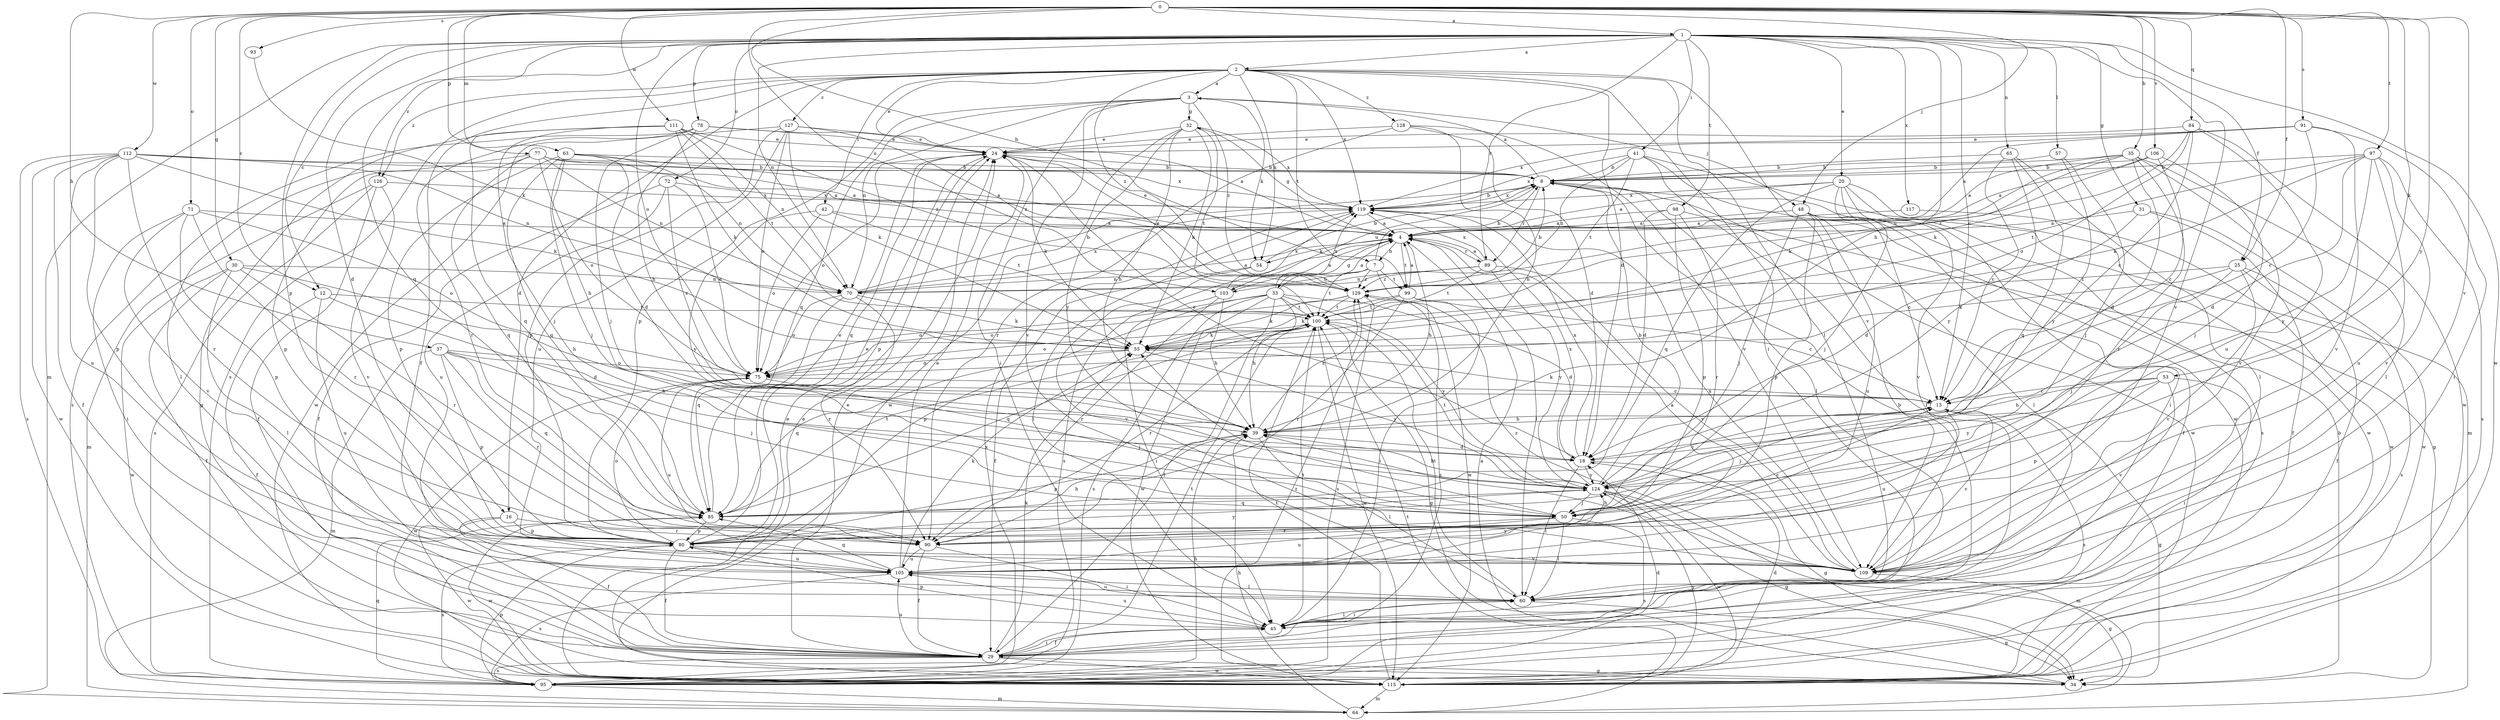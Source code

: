 strict digraph  {
0;
1;
2;
3;
4;
7;
8;
12;
13;
16;
18;
20;
24;
25;
29;
30;
31;
32;
33;
34;
35;
37;
39;
41;
42;
45;
48;
50;
53;
54;
55;
57;
60;
63;
64;
65;
70;
71;
72;
75;
77;
78;
80;
84;
85;
89;
90;
91;
93;
95;
97;
98;
99;
100;
103;
105;
106;
109;
111;
112;
115;
117;
119;
124;
126;
127;
128;
129;
0 -> 1  [label=a];
0 -> 7  [label=b];
0 -> 12  [label=c];
0 -> 25  [label=f];
0 -> 30  [label=g];
0 -> 35  [label=h];
0 -> 37  [label=h];
0 -> 48  [label=j];
0 -> 53  [label=k];
0 -> 63  [label=m];
0 -> 71  [label=o];
0 -> 77  [label=p];
0 -> 84  [label=q];
0 -> 91  [label=s];
0 -> 93  [label=s];
0 -> 97  [label=t];
0 -> 103  [label=u];
0 -> 106  [label=v];
0 -> 109  [label=v];
0 -> 111  [label=w];
0 -> 112  [label=w];
0 -> 124  [label=y];
1 -> 2  [label=a];
1 -> 12  [label=c];
1 -> 13  [label=c];
1 -> 16  [label=d];
1 -> 20  [label=e];
1 -> 25  [label=f];
1 -> 31  [label=g];
1 -> 39  [label=h];
1 -> 41  [label=i];
1 -> 57  [label=l];
1 -> 64  [label=m];
1 -> 65  [label=n];
1 -> 70  [label=n];
1 -> 72  [label=o];
1 -> 75  [label=o];
1 -> 78  [label=p];
1 -> 80  [label=p];
1 -> 85  [label=q];
1 -> 89  [label=r];
1 -> 98  [label=t];
1 -> 109  [label=v];
1 -> 115  [label=w];
1 -> 117  [label=x];
1 -> 126  [label=z];
2 -> 3  [label=a];
2 -> 16  [label=d];
2 -> 18  [label=d];
2 -> 24  [label=e];
2 -> 29  [label=f];
2 -> 42  [label=i];
2 -> 45  [label=i];
2 -> 54  [label=k];
2 -> 60  [label=l];
2 -> 95  [label=s];
2 -> 99  [label=t];
2 -> 109  [label=v];
2 -> 119  [label=x];
2 -> 126  [label=z];
2 -> 127  [label=z];
2 -> 128  [label=z];
2 -> 129  [label=z];
3 -> 32  [label=g];
3 -> 45  [label=i];
3 -> 48  [label=j];
3 -> 54  [label=k];
3 -> 70  [label=n];
3 -> 80  [label=p];
3 -> 85  [label=q];
3 -> 109  [label=v];
3 -> 129  [label=z];
4 -> 7  [label=b];
4 -> 24  [label=e];
4 -> 32  [label=g];
4 -> 33  [label=g];
4 -> 39  [label=h];
4 -> 54  [label=k];
4 -> 60  [label=l];
4 -> 89  [label=r];
4 -> 95  [label=s];
4 -> 99  [label=t];
7 -> 8  [label=b];
7 -> 70  [label=n];
7 -> 99  [label=t];
7 -> 100  [label=t];
7 -> 103  [label=u];
7 -> 115  [label=w];
7 -> 129  [label=z];
8 -> 3  [label=a];
8 -> 60  [label=l];
8 -> 89  [label=r];
8 -> 103  [label=u];
8 -> 115  [label=w];
8 -> 119  [label=x];
12 -> 18  [label=d];
12 -> 29  [label=f];
12 -> 100  [label=t];
12 -> 105  [label=u];
13 -> 34  [label=g];
13 -> 39  [label=h];
13 -> 50  [label=j];
13 -> 55  [label=k];
13 -> 95  [label=s];
13 -> 105  [label=u];
16 -> 29  [label=f];
16 -> 80  [label=p];
16 -> 90  [label=r];
16 -> 115  [label=w];
18 -> 24  [label=e];
18 -> 34  [label=g];
18 -> 60  [label=l];
18 -> 119  [label=x];
18 -> 124  [label=y];
20 -> 4  [label=a];
20 -> 45  [label=i];
20 -> 50  [label=j];
20 -> 85  [label=q];
20 -> 95  [label=s];
20 -> 109  [label=v];
20 -> 115  [label=w];
20 -> 119  [label=x];
24 -> 8  [label=b];
24 -> 55  [label=k];
24 -> 75  [label=o];
24 -> 80  [label=p];
24 -> 85  [label=q];
25 -> 29  [label=f];
25 -> 50  [label=j];
25 -> 55  [label=k];
25 -> 95  [label=s];
25 -> 109  [label=v];
25 -> 129  [label=z];
29 -> 24  [label=e];
29 -> 34  [label=g];
29 -> 45  [label=i];
29 -> 55  [label=k];
29 -> 95  [label=s];
29 -> 100  [label=t];
29 -> 105  [label=u];
29 -> 115  [label=w];
29 -> 129  [label=z];
30 -> 29  [label=f];
30 -> 39  [label=h];
30 -> 60  [label=l];
30 -> 70  [label=n];
30 -> 90  [label=r];
30 -> 115  [label=w];
31 -> 4  [label=a];
31 -> 18  [label=d];
31 -> 29  [label=f];
31 -> 115  [label=w];
32 -> 24  [label=e];
32 -> 39  [label=h];
32 -> 55  [label=k];
32 -> 100  [label=t];
32 -> 115  [label=w];
32 -> 119  [label=x];
32 -> 124  [label=y];
33 -> 4  [label=a];
33 -> 18  [label=d];
33 -> 29  [label=f];
33 -> 39  [label=h];
33 -> 75  [label=o];
33 -> 80  [label=p];
33 -> 95  [label=s];
33 -> 100  [label=t];
33 -> 115  [label=w];
33 -> 119  [label=x];
33 -> 124  [label=y];
34 -> 4  [label=a];
34 -> 8  [label=b];
34 -> 24  [label=e];
35 -> 4  [label=a];
35 -> 8  [label=b];
35 -> 18  [label=d];
35 -> 55  [label=k];
35 -> 60  [label=l];
35 -> 70  [label=n];
35 -> 90  [label=r];
35 -> 109  [label=v];
37 -> 39  [label=h];
37 -> 50  [label=j];
37 -> 64  [label=m];
37 -> 75  [label=o];
37 -> 80  [label=p];
37 -> 85  [label=q];
37 -> 90  [label=r];
39 -> 18  [label=d];
39 -> 60  [label=l];
39 -> 80  [label=p];
39 -> 129  [label=z];
41 -> 8  [label=b];
41 -> 29  [label=f];
41 -> 64  [label=m];
41 -> 100  [label=t];
41 -> 115  [label=w];
41 -> 119  [label=x];
41 -> 129  [label=z];
42 -> 4  [label=a];
42 -> 75  [label=o];
42 -> 100  [label=t];
42 -> 124  [label=y];
45 -> 8  [label=b];
45 -> 29  [label=f];
45 -> 60  [label=l];
45 -> 80  [label=p];
45 -> 100  [label=t];
45 -> 105  [label=u];
48 -> 4  [label=a];
48 -> 13  [label=c];
48 -> 29  [label=f];
48 -> 50  [label=j];
48 -> 60  [label=l];
48 -> 80  [label=p];
48 -> 105  [label=u];
50 -> 55  [label=k];
50 -> 60  [label=l];
50 -> 90  [label=r];
50 -> 95  [label=s];
50 -> 105  [label=u];
53 -> 13  [label=c];
53 -> 39  [label=h];
53 -> 45  [label=i];
53 -> 80  [label=p];
53 -> 109  [label=v];
53 -> 124  [label=y];
54 -> 8  [label=b];
54 -> 29  [label=f];
54 -> 109  [label=v];
55 -> 75  [label=o];
55 -> 85  [label=q];
55 -> 124  [label=y];
57 -> 8  [label=b];
57 -> 50  [label=j];
57 -> 124  [label=y];
60 -> 34  [label=g];
60 -> 45  [label=i];
60 -> 100  [label=t];
60 -> 105  [label=u];
63 -> 4  [label=a];
63 -> 8  [label=b];
63 -> 18  [label=d];
63 -> 39  [label=h];
63 -> 50  [label=j];
63 -> 70  [label=n];
63 -> 80  [label=p];
63 -> 85  [label=q];
64 -> 39  [label=h];
64 -> 100  [label=t];
65 -> 8  [label=b];
65 -> 13  [label=c];
65 -> 60  [label=l];
65 -> 85  [label=q];
65 -> 124  [label=y];
70 -> 4  [label=a];
70 -> 8  [label=b];
70 -> 55  [label=k];
70 -> 75  [label=o];
70 -> 85  [label=q];
70 -> 90  [label=r];
70 -> 119  [label=x];
71 -> 4  [label=a];
71 -> 45  [label=i];
71 -> 75  [label=o];
71 -> 80  [label=p];
71 -> 90  [label=r];
71 -> 109  [label=v];
72 -> 13  [label=c];
72 -> 29  [label=f];
72 -> 75  [label=o];
72 -> 105  [label=u];
72 -> 119  [label=x];
75 -> 13  [label=c];
75 -> 50  [label=j];
75 -> 105  [label=u];
75 -> 115  [label=w];
77 -> 4  [label=a];
77 -> 8  [label=b];
77 -> 60  [label=l];
77 -> 70  [label=n];
77 -> 75  [label=o];
77 -> 80  [label=p];
77 -> 85  [label=q];
77 -> 119  [label=x];
78 -> 4  [label=a];
78 -> 24  [label=e];
78 -> 39  [label=h];
78 -> 50  [label=j];
78 -> 90  [label=r];
78 -> 95  [label=s];
80 -> 13  [label=c];
80 -> 24  [label=e];
80 -> 29  [label=f];
80 -> 75  [label=o];
80 -> 95  [label=s];
80 -> 105  [label=u];
80 -> 109  [label=v];
80 -> 124  [label=y];
84 -> 13  [label=c];
84 -> 24  [label=e];
84 -> 55  [label=k];
84 -> 75  [label=o];
84 -> 105  [label=u];
84 -> 115  [label=w];
85 -> 24  [label=e];
85 -> 80  [label=p];
85 -> 100  [label=t];
85 -> 115  [label=w];
89 -> 4  [label=a];
89 -> 70  [label=n];
89 -> 100  [label=t];
89 -> 109  [label=v];
89 -> 119  [label=x];
89 -> 124  [label=y];
89 -> 129  [label=z];
90 -> 29  [label=f];
90 -> 39  [label=h];
90 -> 45  [label=i];
90 -> 105  [label=u];
91 -> 4  [label=a];
91 -> 13  [label=c];
91 -> 24  [label=e];
91 -> 45  [label=i];
91 -> 109  [label=v];
91 -> 119  [label=x];
93 -> 55  [label=k];
95 -> 18  [label=d];
95 -> 39  [label=h];
95 -> 64  [label=m];
95 -> 80  [label=p];
95 -> 85  [label=q];
95 -> 119  [label=x];
95 -> 129  [label=z];
97 -> 8  [label=b];
97 -> 18  [label=d];
97 -> 55  [label=k];
97 -> 95  [label=s];
97 -> 100  [label=t];
97 -> 105  [label=u];
97 -> 109  [label=v];
97 -> 124  [label=y];
98 -> 4  [label=a];
98 -> 18  [label=d];
98 -> 34  [label=g];
98 -> 80  [label=p];
98 -> 90  [label=r];
99 -> 4  [label=a];
99 -> 13  [label=c];
99 -> 45  [label=i];
99 -> 55  [label=k];
99 -> 90  [label=r];
99 -> 100  [label=t];
100 -> 34  [label=g];
100 -> 55  [label=k];
100 -> 75  [label=o];
100 -> 85  [label=q];
100 -> 90  [label=r];
100 -> 115  [label=w];
103 -> 4  [label=a];
103 -> 39  [label=h];
103 -> 45  [label=i];
103 -> 90  [label=r];
103 -> 119  [label=x];
105 -> 24  [label=e];
105 -> 55  [label=k];
105 -> 60  [label=l];
105 -> 85  [label=q];
105 -> 95  [label=s];
105 -> 124  [label=y];
106 -> 4  [label=a];
106 -> 8  [label=b];
106 -> 13  [label=c];
106 -> 50  [label=j];
106 -> 129  [label=z];
109 -> 4  [label=a];
109 -> 13  [label=c];
109 -> 34  [label=g];
109 -> 39  [label=h];
109 -> 119  [label=x];
109 -> 129  [label=z];
111 -> 24  [label=e];
111 -> 34  [label=g];
111 -> 50  [label=j];
111 -> 55  [label=k];
111 -> 70  [label=n];
111 -> 85  [label=q];
111 -> 100  [label=t];
111 -> 129  [label=z];
112 -> 4  [label=a];
112 -> 8  [label=b];
112 -> 29  [label=f];
112 -> 55  [label=k];
112 -> 70  [label=n];
112 -> 80  [label=p];
112 -> 90  [label=r];
112 -> 95  [label=s];
112 -> 105  [label=u];
112 -> 115  [label=w];
115 -> 18  [label=d];
115 -> 24  [label=e];
115 -> 64  [label=m];
115 -> 100  [label=t];
115 -> 124  [label=y];
117 -> 4  [label=a];
117 -> 115  [label=w];
119 -> 4  [label=a];
119 -> 8  [label=b];
119 -> 45  [label=i];
124 -> 8  [label=b];
124 -> 13  [label=c];
124 -> 34  [label=g];
124 -> 39  [label=h];
124 -> 50  [label=j];
124 -> 64  [label=m];
124 -> 85  [label=q];
124 -> 100  [label=t];
124 -> 115  [label=w];
124 -> 119  [label=x];
126 -> 29  [label=f];
126 -> 64  [label=m];
126 -> 95  [label=s];
126 -> 109  [label=v];
126 -> 119  [label=x];
127 -> 24  [label=e];
127 -> 55  [label=k];
127 -> 75  [label=o];
127 -> 80  [label=p];
127 -> 105  [label=u];
127 -> 115  [label=w];
127 -> 129  [label=z];
128 -> 18  [label=d];
128 -> 24  [label=e];
128 -> 39  [label=h];
128 -> 90  [label=r];
128 -> 109  [label=v];
129 -> 8  [label=b];
129 -> 24  [label=e];
129 -> 55  [label=k];
129 -> 75  [label=o];
129 -> 95  [label=s];
129 -> 100  [label=t];
}
